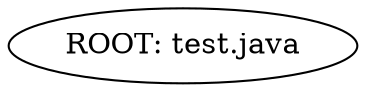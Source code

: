 digraph test_AST {
  // graph-vertices
  n1  [label="ROOT: test.java"];
  // graph-edges
  // end-of-graph
}
